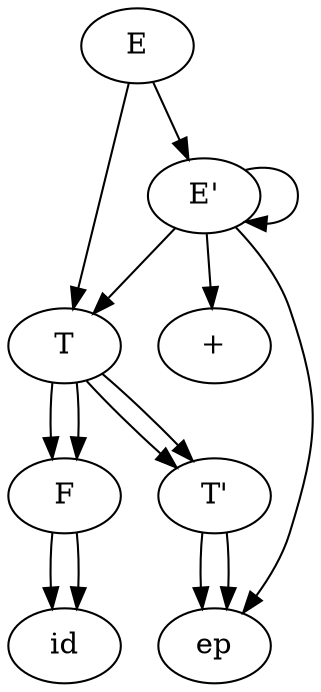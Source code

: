 digraph grafico {
	E -> "E'"
	E -> T
	T -> "T'"
	T -> F
	F -> id
	"T'" -> ep
	"E'" -> "E'"
	"E'" -> T
	"E'" -> "+"
	T -> "T'"
	T -> F
	F -> id
	"T'" -> ep
	"E'" -> ep
}

